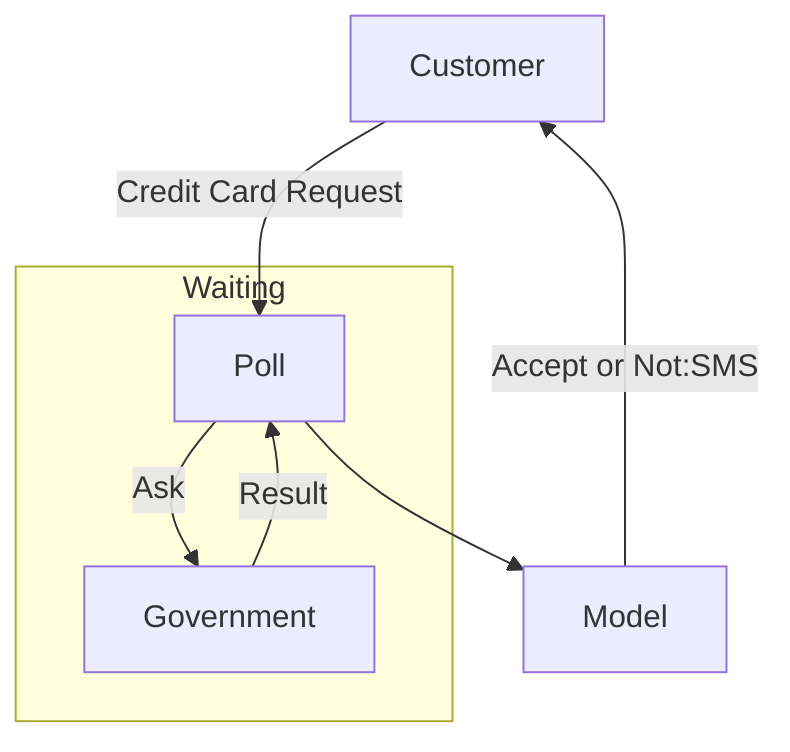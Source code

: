 flowchart TD;

    RE[Customer]
    PO[Poll]
    GO[Government]
    MO[Model]

    RE-- Credit Card Request -->PO

    subgraph Waiting
    PO-- Ask -->GO
    GO-- Result -->PO
    end

    PO-->MO
    MO-- Accept or Not:SMS -->RE